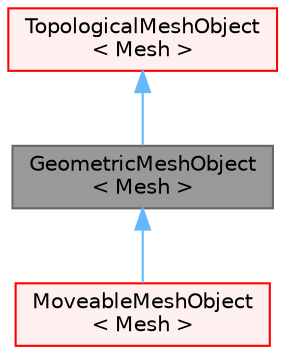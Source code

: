 digraph "GeometricMeshObject&lt; Mesh &gt;"
{
 // LATEX_PDF_SIZE
  bgcolor="transparent";
  edge [fontname=Helvetica,fontsize=10,labelfontname=Helvetica,labelfontsize=10];
  node [fontname=Helvetica,fontsize=10,shape=box,height=0.2,width=0.4];
  Node1 [id="Node000001",label="GeometricMeshObject\l\< Mesh \>",height=0.2,width=0.4,color="gray40", fillcolor="grey60", style="filled", fontcolor="black",tooltip=" "];
  Node2 -> Node1 [id="edge1_Node000001_Node000002",dir="back",color="steelblue1",style="solid",tooltip=" "];
  Node2 [id="Node000002",label="TopologicalMeshObject\l\< Mesh \>",height=0.2,width=0.4,color="red", fillcolor="#FFF0F0", style="filled",URL="$classFoam_1_1TopologicalMeshObject.html",tooltip=" "];
  Node1 -> Node7 [id="edge2_Node000001_Node000007",dir="back",color="steelblue1",style="solid",tooltip=" "];
  Node7 [id="Node000007",label="MoveableMeshObject\l\< Mesh \>",height=0.2,width=0.4,color="red", fillcolor="#FFF0F0", style="filled",URL="$classFoam_1_1MoveableMeshObject.html",tooltip=" "];
}
